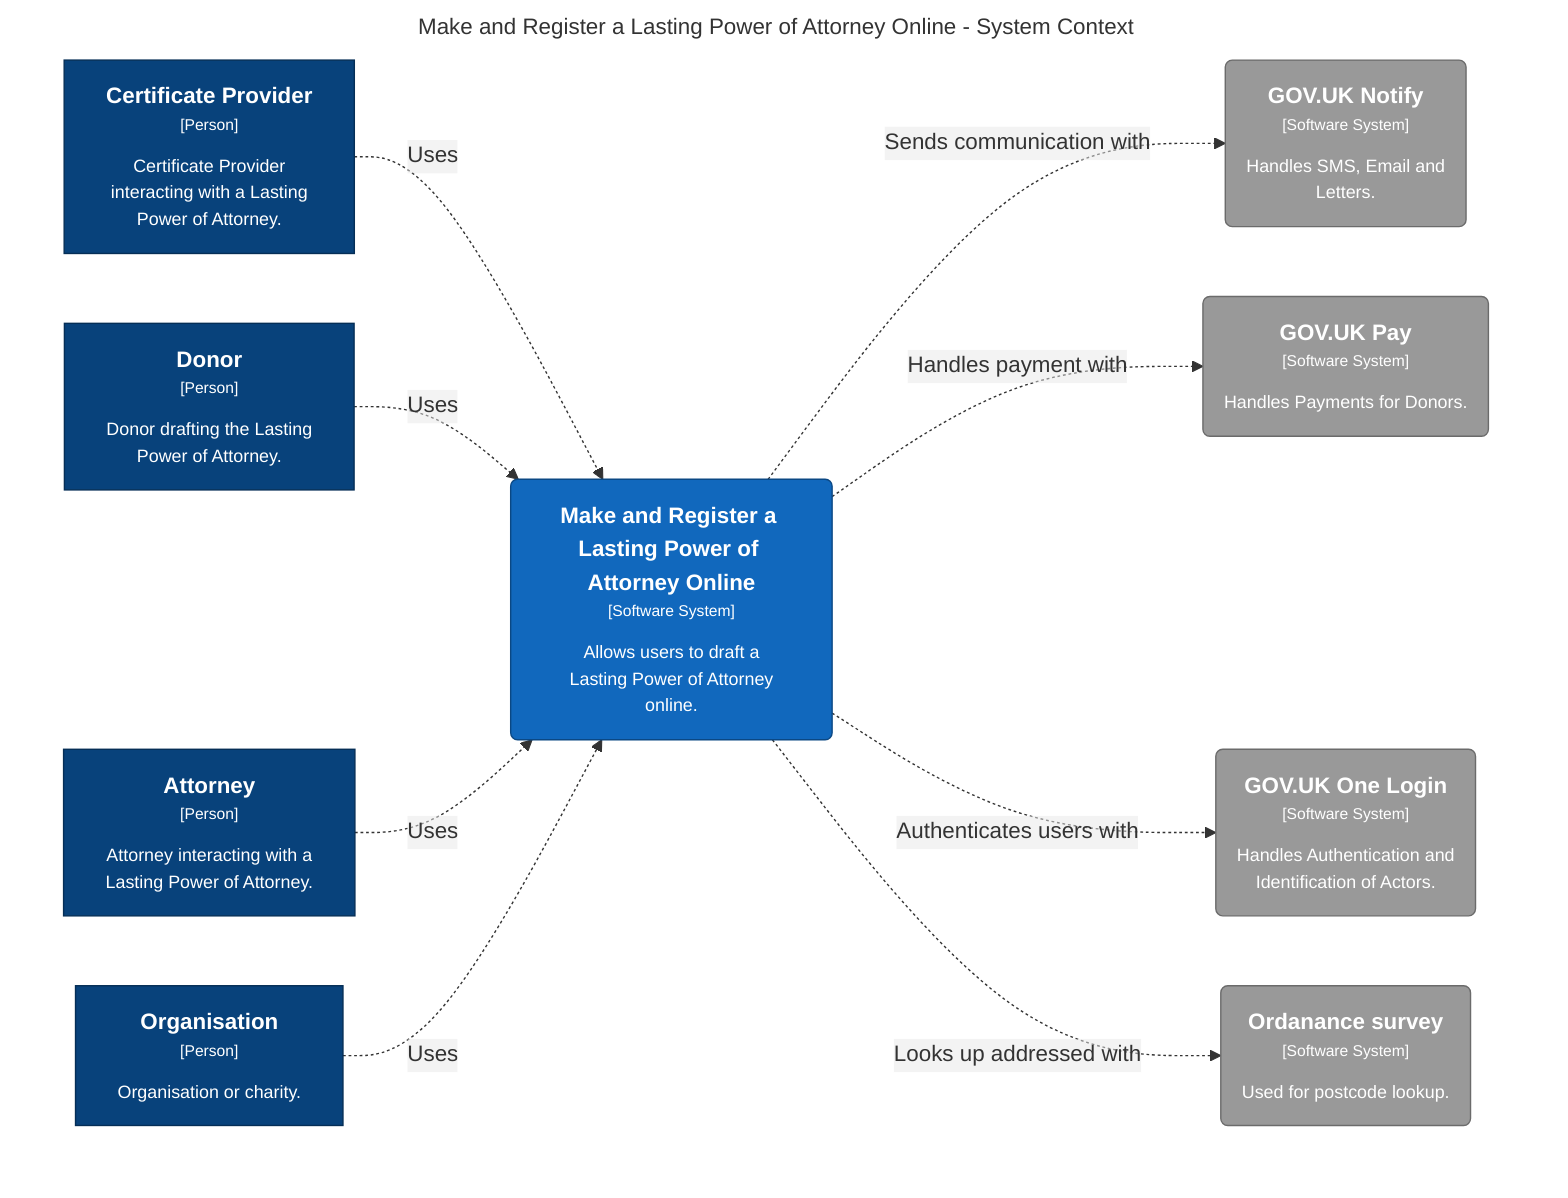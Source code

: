 graph TB
  linkStyle default fill:#ffffff

  subgraph diagram ["Make and Register a Lasting Power of Attorney Online - System Context"]
    style diagram fill:#ffffff,stroke:#ffffff

    2["<div style='font-weight: bold'>Attorney</div><div style='font-size: 70%; margin-top: 0px'>[Person]</div><div style='font-size: 80%; margin-top:10px'>Attorney interacting with a<br />Lasting Power of Attorney.</div>"]
    style 2 fill:#08427b,stroke:#052e56,color:#ffffff
    21("<div style='font-weight: bold'>GOV.UK Notify</div><div style='font-size: 70%; margin-top: 0px'>[Software System]</div><div style='font-size: 80%; margin-top:10px'>Handles SMS, Email and<br />Letters.</div>")
    style 21 fill:#999999,stroke:#6b6b6b,color:#ffffff
    22("<div style='font-weight: bold'>GOV.UK Pay</div><div style='font-size: 70%; margin-top: 0px'>[Software System]</div><div style='font-size: 80%; margin-top:10px'>Handles Payments for Donors.</div>")
    style 22 fill:#999999,stroke:#6b6b6b,color:#ffffff
    23("<div style='font-weight: bold'>GOV.UK One Login</div><div style='font-size: 70%; margin-top: 0px'>[Software System]</div><div style='font-size: 80%; margin-top:10px'>Handles Authentication and<br />Identification of Actors.</div>")
    style 23 fill:#999999,stroke:#6b6b6b,color:#ffffff
    24("<div style='font-weight: bold'>Ordanance survey</div><div style='font-size: 70%; margin-top: 0px'>[Software System]</div><div style='font-size: 80%; margin-top:10px'>Used for postcode lookup.</div>")
    style 24 fill:#999999,stroke:#6b6b6b,color:#ffffff
    3["<div style='font-weight: bold'>Donor</div><div style='font-size: 70%; margin-top: 0px'>[Person]</div><div style='font-size: 80%; margin-top:10px'>Donor drafting the Lasting<br />Power of Attorney.</div>"]
    style 3 fill:#08427b,stroke:#052e56,color:#ffffff
    4["<div style='font-weight: bold'>Certificate Provider</div><div style='font-size: 70%; margin-top: 0px'>[Person]</div><div style='font-size: 80%; margin-top:10px'>Certificate Provider<br />interacting with a Lasting<br />Power of Attorney.</div>"]
    style 4 fill:#08427b,stroke:#052e56,color:#ffffff
    6["<div style='font-weight: bold'>Organisation</div><div style='font-size: 70%; margin-top: 0px'>[Person]</div><div style='font-size: 80%; margin-top:10px'>Organisation or charity.</div>"]
    style 6 fill:#08427b,stroke:#052e56,color:#ffffff
    7("<div style='font-weight: bold'>Make and Register a Lasting Power of Attorney Online</div><div style='font-size: 70%; margin-top: 0px'>[Software System]</div><div style='font-size: 80%; margin-top:10px'>Allows users to draft a<br />Lasting Power of Attorney<br />online.</div>")
    style 7 fill:#1168bd,stroke:#0b4884,color:#ffffff

    4-. "<div>Uses</div><div style='font-size: 70%'></div>" .->7
    3-. "<div>Uses</div><div style='font-size: 70%'></div>" .->7
    2-. "<div>Uses</div><div style='font-size: 70%'></div>" .->7
    6-. "<div>Uses</div><div style='font-size: 70%'></div>" .->7
    7-. "<div>Sends communication with</div><div style='font-size: 70%'></div>" .->21
    7-. "<div>Handles payment with</div><div style='font-size: 70%'></div>" .->22
    7-. "<div>Authenticates users with</div><div style='font-size: 70%'></div>" .->23
    7-. "<div>Looks up addressed with</div><div style='font-size: 70%'></div>" .->24
  end